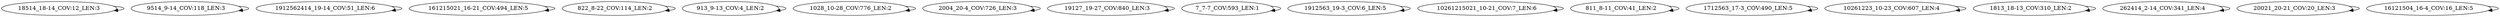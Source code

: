 digraph G {
    "18514_18-14_COV:12_LEN:3" -> "18514_18-14_COV:12_LEN:3";
    "9514_9-14_COV:118_LEN:3" -> "9514_9-14_COV:118_LEN:3";
    "1912562414_19-14_COV:51_LEN:6" -> "1912562414_19-14_COV:51_LEN:6";
    "161215021_16-21_COV:494_LEN:5" -> "161215021_16-21_COV:494_LEN:5";
    "822_8-22_COV:114_LEN:2" -> "822_8-22_COV:114_LEN:2";
    "913_9-13_COV:4_LEN:2" -> "913_9-13_COV:4_LEN:2";
    "1028_10-28_COV:776_LEN:2" -> "1028_10-28_COV:776_LEN:2";
    "2004_20-4_COV:726_LEN:3" -> "2004_20-4_COV:726_LEN:3";
    "19127_19-27_COV:840_LEN:3" -> "19127_19-27_COV:840_LEN:3";
    "7_7-7_COV:593_LEN:1" -> "7_7-7_COV:593_LEN:1";
    "1912563_19-3_COV:6_LEN:5" -> "1912563_19-3_COV:6_LEN:5";
    "10261215021_10-21_COV:7_LEN:6" -> "10261215021_10-21_COV:7_LEN:6";
    "811_8-11_COV:41_LEN:2" -> "811_8-11_COV:41_LEN:2";
    "1712563_17-3_COV:490_LEN:5" -> "1712563_17-3_COV:490_LEN:5";
    "10261223_10-23_COV:607_LEN:4" -> "10261223_10-23_COV:607_LEN:4";
    "1813_18-13_COV:310_LEN:2" -> "1813_18-13_COV:310_LEN:2";
    "262414_2-14_COV:341_LEN:4" -> "262414_2-14_COV:341_LEN:4";
    "20021_20-21_COV:20_LEN:3" -> "20021_20-21_COV:20_LEN:3";
    "16121504_16-4_COV:16_LEN:5" -> "16121504_16-4_COV:16_LEN:5";
}
